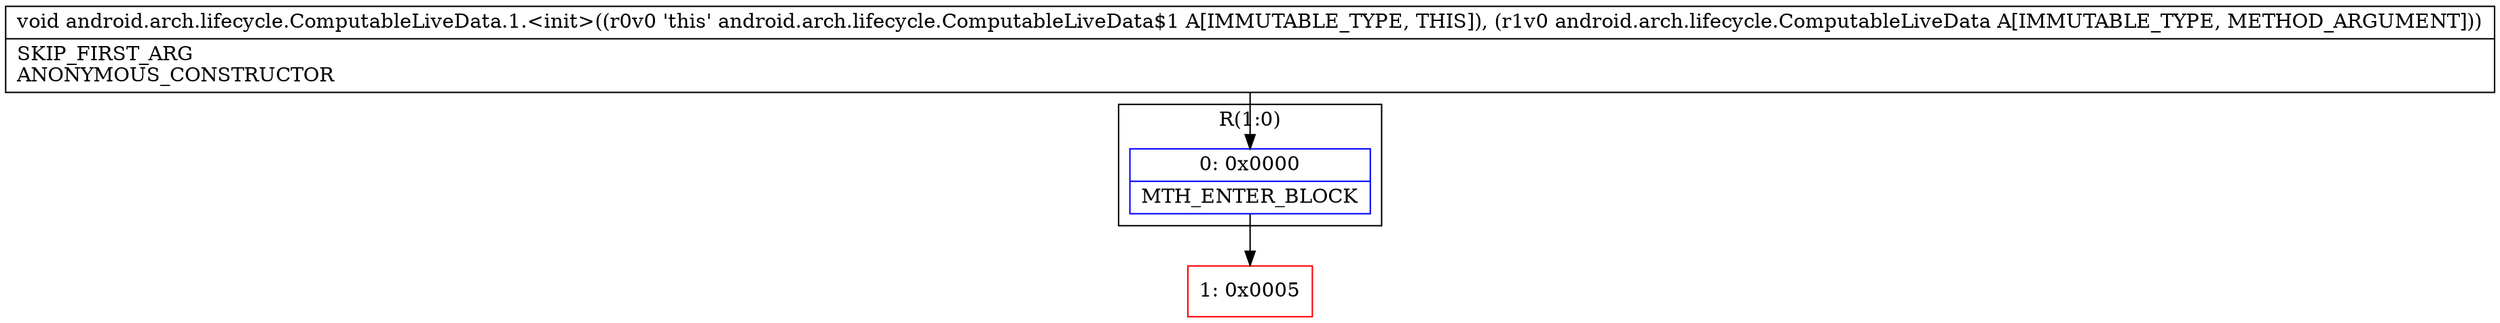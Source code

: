 digraph "CFG forandroid.arch.lifecycle.ComputableLiveData.1.\<init\>(Landroid\/arch\/lifecycle\/ComputableLiveData;)V" {
subgraph cluster_Region_904867571 {
label = "R(1:0)";
node [shape=record,color=blue];
Node_0 [shape=record,label="{0\:\ 0x0000|MTH_ENTER_BLOCK\l}"];
}
Node_1 [shape=record,color=red,label="{1\:\ 0x0005}"];
MethodNode[shape=record,label="{void android.arch.lifecycle.ComputableLiveData.1.\<init\>((r0v0 'this' android.arch.lifecycle.ComputableLiveData$1 A[IMMUTABLE_TYPE, THIS]), (r1v0 android.arch.lifecycle.ComputableLiveData A[IMMUTABLE_TYPE, METHOD_ARGUMENT]))  | SKIP_FIRST_ARG\lANONYMOUS_CONSTRUCTOR\l}"];
MethodNode -> Node_0;
Node_0 -> Node_1;
}

